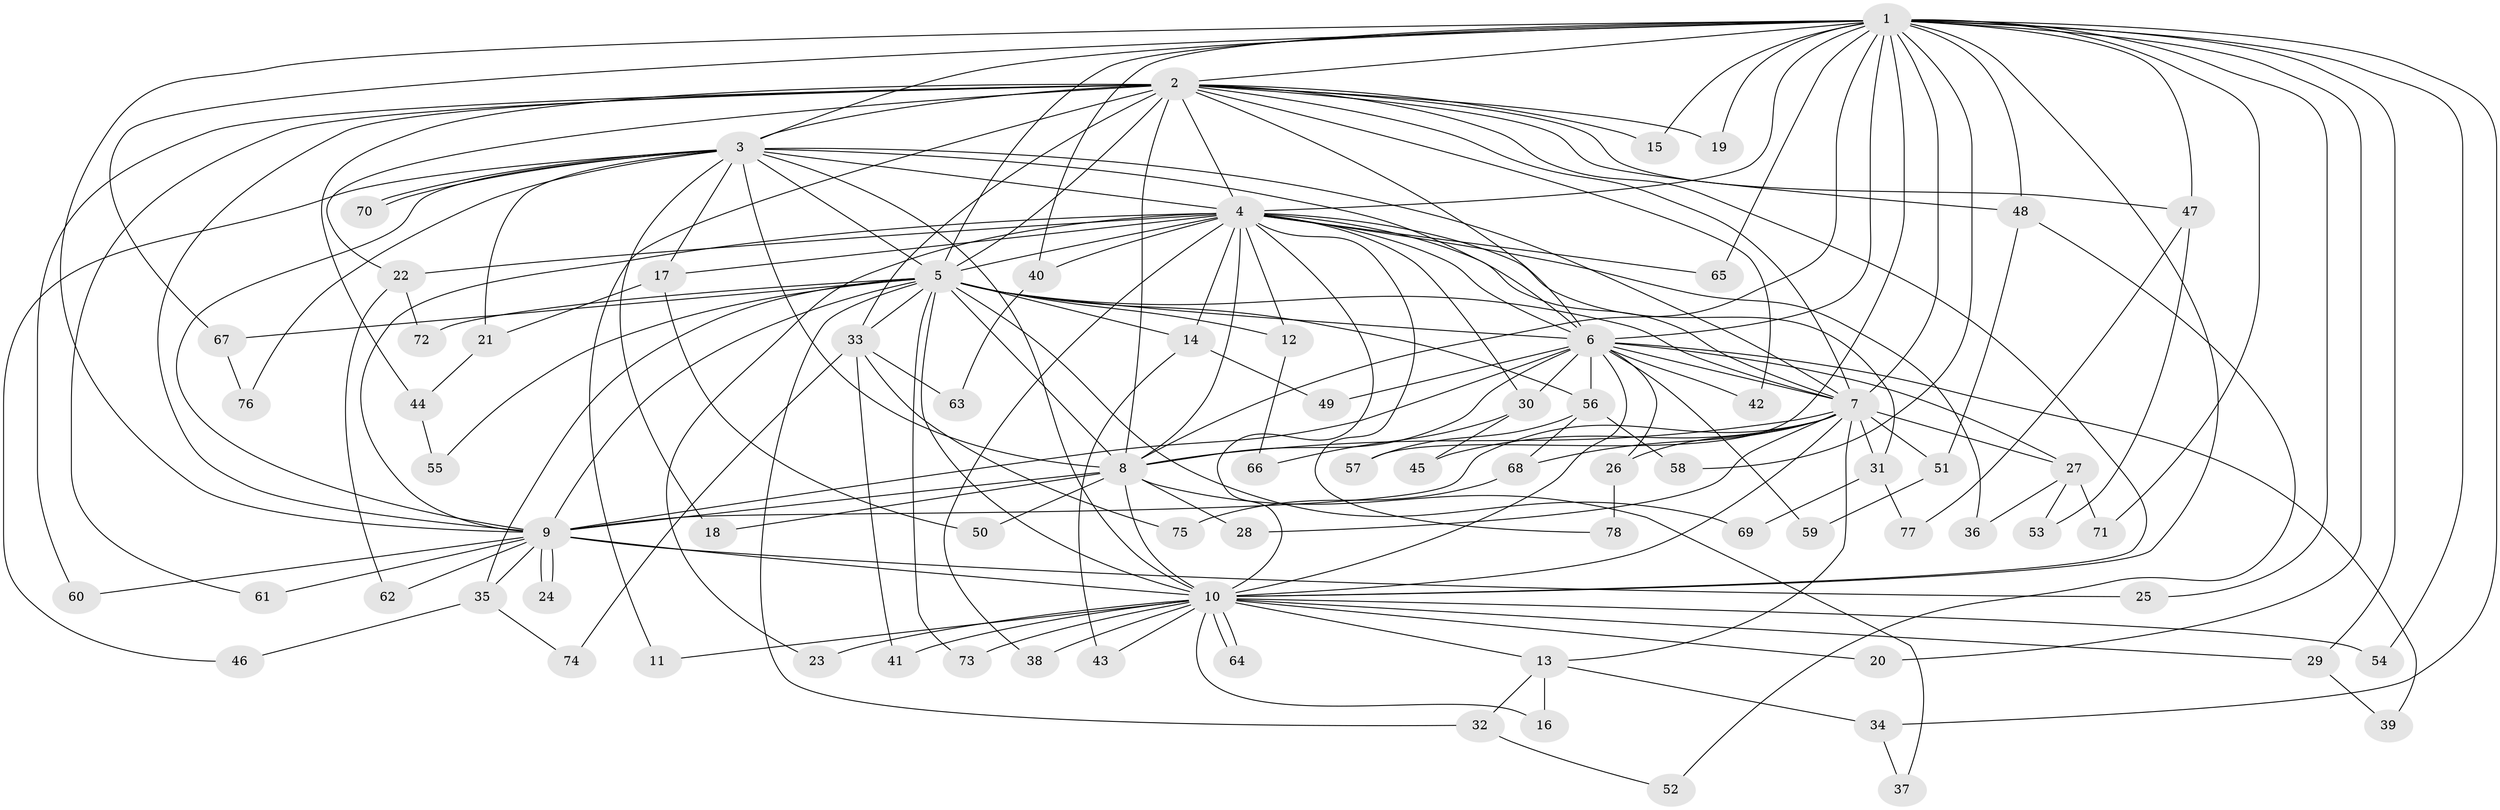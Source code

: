 // Generated by graph-tools (version 1.1) at 2025/11/02/27/25 16:11:04]
// undirected, 78 vertices, 181 edges
graph export_dot {
graph [start="1"]
  node [color=gray90,style=filled];
  1;
  2;
  3;
  4;
  5;
  6;
  7;
  8;
  9;
  10;
  11;
  12;
  13;
  14;
  15;
  16;
  17;
  18;
  19;
  20;
  21;
  22;
  23;
  24;
  25;
  26;
  27;
  28;
  29;
  30;
  31;
  32;
  33;
  34;
  35;
  36;
  37;
  38;
  39;
  40;
  41;
  42;
  43;
  44;
  45;
  46;
  47;
  48;
  49;
  50;
  51;
  52;
  53;
  54;
  55;
  56;
  57;
  58;
  59;
  60;
  61;
  62;
  63;
  64;
  65;
  66;
  67;
  68;
  69;
  70;
  71;
  72;
  73;
  74;
  75;
  76;
  77;
  78;
  1 -- 2;
  1 -- 3;
  1 -- 4;
  1 -- 5;
  1 -- 6;
  1 -- 7;
  1 -- 8;
  1 -- 9;
  1 -- 10;
  1 -- 15;
  1 -- 19;
  1 -- 20;
  1 -- 25;
  1 -- 29;
  1 -- 34;
  1 -- 40;
  1 -- 47;
  1 -- 48;
  1 -- 54;
  1 -- 57;
  1 -- 58;
  1 -- 65;
  1 -- 67;
  1 -- 71;
  2 -- 3;
  2 -- 4;
  2 -- 5;
  2 -- 6;
  2 -- 7;
  2 -- 8;
  2 -- 9;
  2 -- 10;
  2 -- 11;
  2 -- 15;
  2 -- 19;
  2 -- 22;
  2 -- 33;
  2 -- 42;
  2 -- 44;
  2 -- 47;
  2 -- 48;
  2 -- 60;
  2 -- 61;
  3 -- 4;
  3 -- 5;
  3 -- 6;
  3 -- 7;
  3 -- 8;
  3 -- 9;
  3 -- 10;
  3 -- 17;
  3 -- 18;
  3 -- 21;
  3 -- 46;
  3 -- 70;
  3 -- 70;
  3 -- 76;
  4 -- 5;
  4 -- 6;
  4 -- 7;
  4 -- 8;
  4 -- 9;
  4 -- 10;
  4 -- 12;
  4 -- 14;
  4 -- 17;
  4 -- 22;
  4 -- 23;
  4 -- 30;
  4 -- 31;
  4 -- 36;
  4 -- 38;
  4 -- 40;
  4 -- 65;
  4 -- 78;
  5 -- 6;
  5 -- 7;
  5 -- 8;
  5 -- 9;
  5 -- 10;
  5 -- 12;
  5 -- 14;
  5 -- 32;
  5 -- 33;
  5 -- 35;
  5 -- 55;
  5 -- 56;
  5 -- 67;
  5 -- 69;
  5 -- 72;
  5 -- 73;
  6 -- 7;
  6 -- 8;
  6 -- 9;
  6 -- 10;
  6 -- 26;
  6 -- 27;
  6 -- 30;
  6 -- 39;
  6 -- 42;
  6 -- 49;
  6 -- 56;
  6 -- 59;
  7 -- 8;
  7 -- 9;
  7 -- 10;
  7 -- 13;
  7 -- 26;
  7 -- 27;
  7 -- 28;
  7 -- 31;
  7 -- 45;
  7 -- 51;
  7 -- 68;
  8 -- 9;
  8 -- 10;
  8 -- 18;
  8 -- 28;
  8 -- 37;
  8 -- 50;
  9 -- 10;
  9 -- 24;
  9 -- 24;
  9 -- 25;
  9 -- 35;
  9 -- 60;
  9 -- 61;
  9 -- 62;
  10 -- 11;
  10 -- 13;
  10 -- 16;
  10 -- 20;
  10 -- 23;
  10 -- 29;
  10 -- 38;
  10 -- 41;
  10 -- 43;
  10 -- 54;
  10 -- 64;
  10 -- 64;
  10 -- 73;
  12 -- 66;
  13 -- 16;
  13 -- 32;
  13 -- 34;
  14 -- 43;
  14 -- 49;
  17 -- 21;
  17 -- 50;
  21 -- 44;
  22 -- 62;
  22 -- 72;
  26 -- 78;
  27 -- 36;
  27 -- 53;
  27 -- 71;
  29 -- 39;
  30 -- 45;
  30 -- 66;
  31 -- 69;
  31 -- 77;
  32 -- 52;
  33 -- 41;
  33 -- 63;
  33 -- 74;
  33 -- 75;
  34 -- 37;
  35 -- 46;
  35 -- 74;
  40 -- 63;
  44 -- 55;
  47 -- 53;
  47 -- 77;
  48 -- 51;
  48 -- 52;
  51 -- 59;
  56 -- 57;
  56 -- 58;
  56 -- 68;
  67 -- 76;
  68 -- 75;
}
